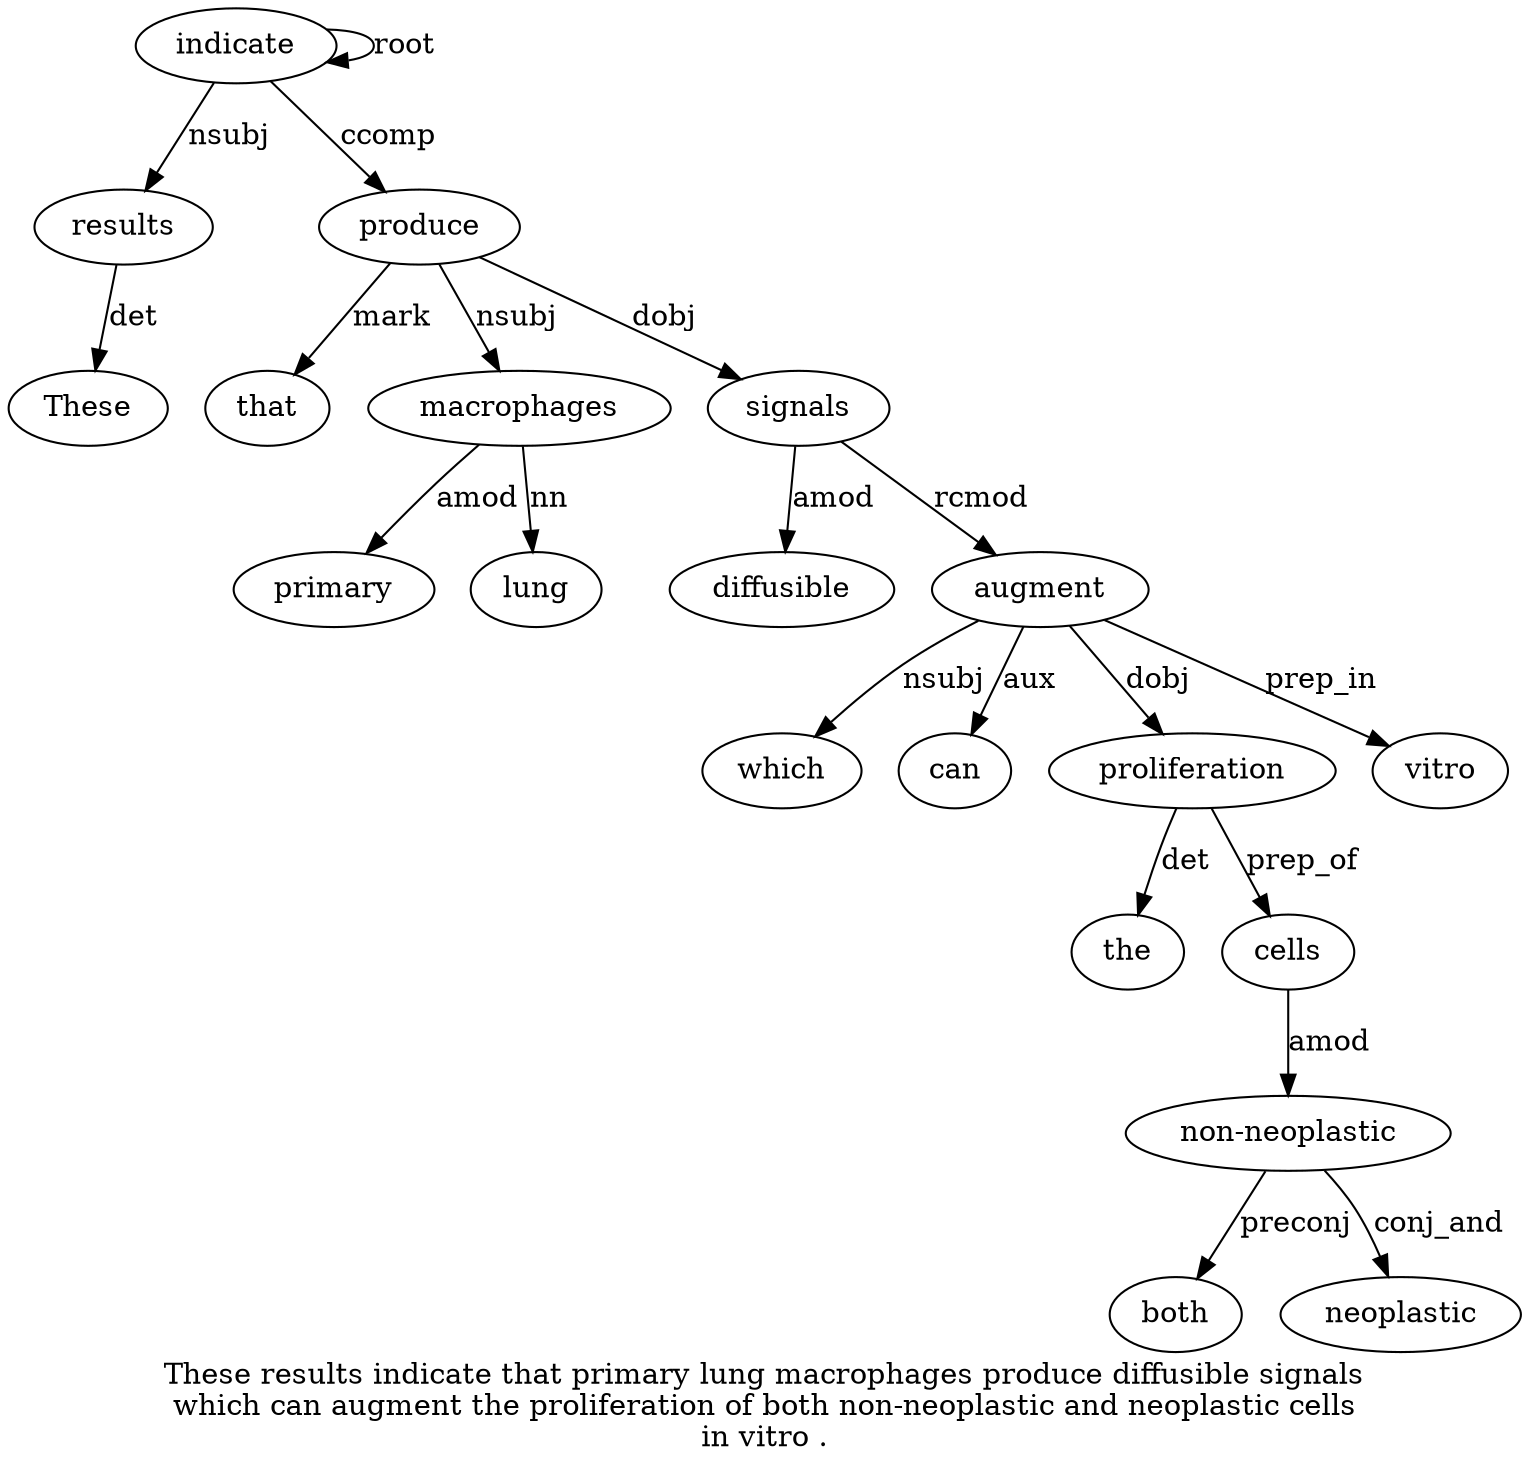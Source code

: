 digraph "These results indicate that primary lung macrophages produce diffusible signals which can augment the proliferation of both non-neoplastic and neoplastic cells in vitro ." {
label="These results indicate that primary lung macrophages produce diffusible signals
which can augment the proliferation of both non-neoplastic and neoplastic cells
in vitro .";
results2 [style=filled, fillcolor=white, label=results];
These1 [style=filled, fillcolor=white, label=These];
results2 -> These1  [label=det];
indicate3 [style=filled, fillcolor=white, label=indicate];
indicate3 -> results2  [label=nsubj];
indicate3 -> indicate3  [label=root];
produce8 [style=filled, fillcolor=white, label=produce];
that4 [style=filled, fillcolor=white, label=that];
produce8 -> that4  [label=mark];
macrophages7 [style=filled, fillcolor=white, label=macrophages];
primary5 [style=filled, fillcolor=white, label=primary];
macrophages7 -> primary5  [label=amod];
lung6 [style=filled, fillcolor=white, label=lung];
macrophages7 -> lung6  [label=nn];
produce8 -> macrophages7  [label=nsubj];
indicate3 -> produce8  [label=ccomp];
signals10 [style=filled, fillcolor=white, label=signals];
diffusible9 [style=filled, fillcolor=white, label=diffusible];
signals10 -> diffusible9  [label=amod];
produce8 -> signals10  [label=dobj];
augment13 [style=filled, fillcolor=white, label=augment];
which11 [style=filled, fillcolor=white, label=which];
augment13 -> which11  [label=nsubj];
can12 [style=filled, fillcolor=white, label=can];
augment13 -> can12  [label=aux];
signals10 -> augment13  [label=rcmod];
proliferation15 [style=filled, fillcolor=white, label=proliferation];
the14 [style=filled, fillcolor=white, label=the];
proliferation15 -> the14  [label=det];
augment13 -> proliferation15  [label=dobj];
"non-neoplastic18" [style=filled, fillcolor=white, label="non-neoplastic"];
both17 [style=filled, fillcolor=white, label=both];
"non-neoplastic18" -> both17  [label=preconj];
cells21 [style=filled, fillcolor=white, label=cells];
cells21 -> "non-neoplastic18"  [label=amod];
neoplastic20 [style=filled, fillcolor=white, label=neoplastic];
"non-neoplastic18" -> neoplastic20  [label=conj_and];
proliferation15 -> cells21  [label=prep_of];
vitro23 [style=filled, fillcolor=white, label=vitro];
augment13 -> vitro23  [label=prep_in];
}
